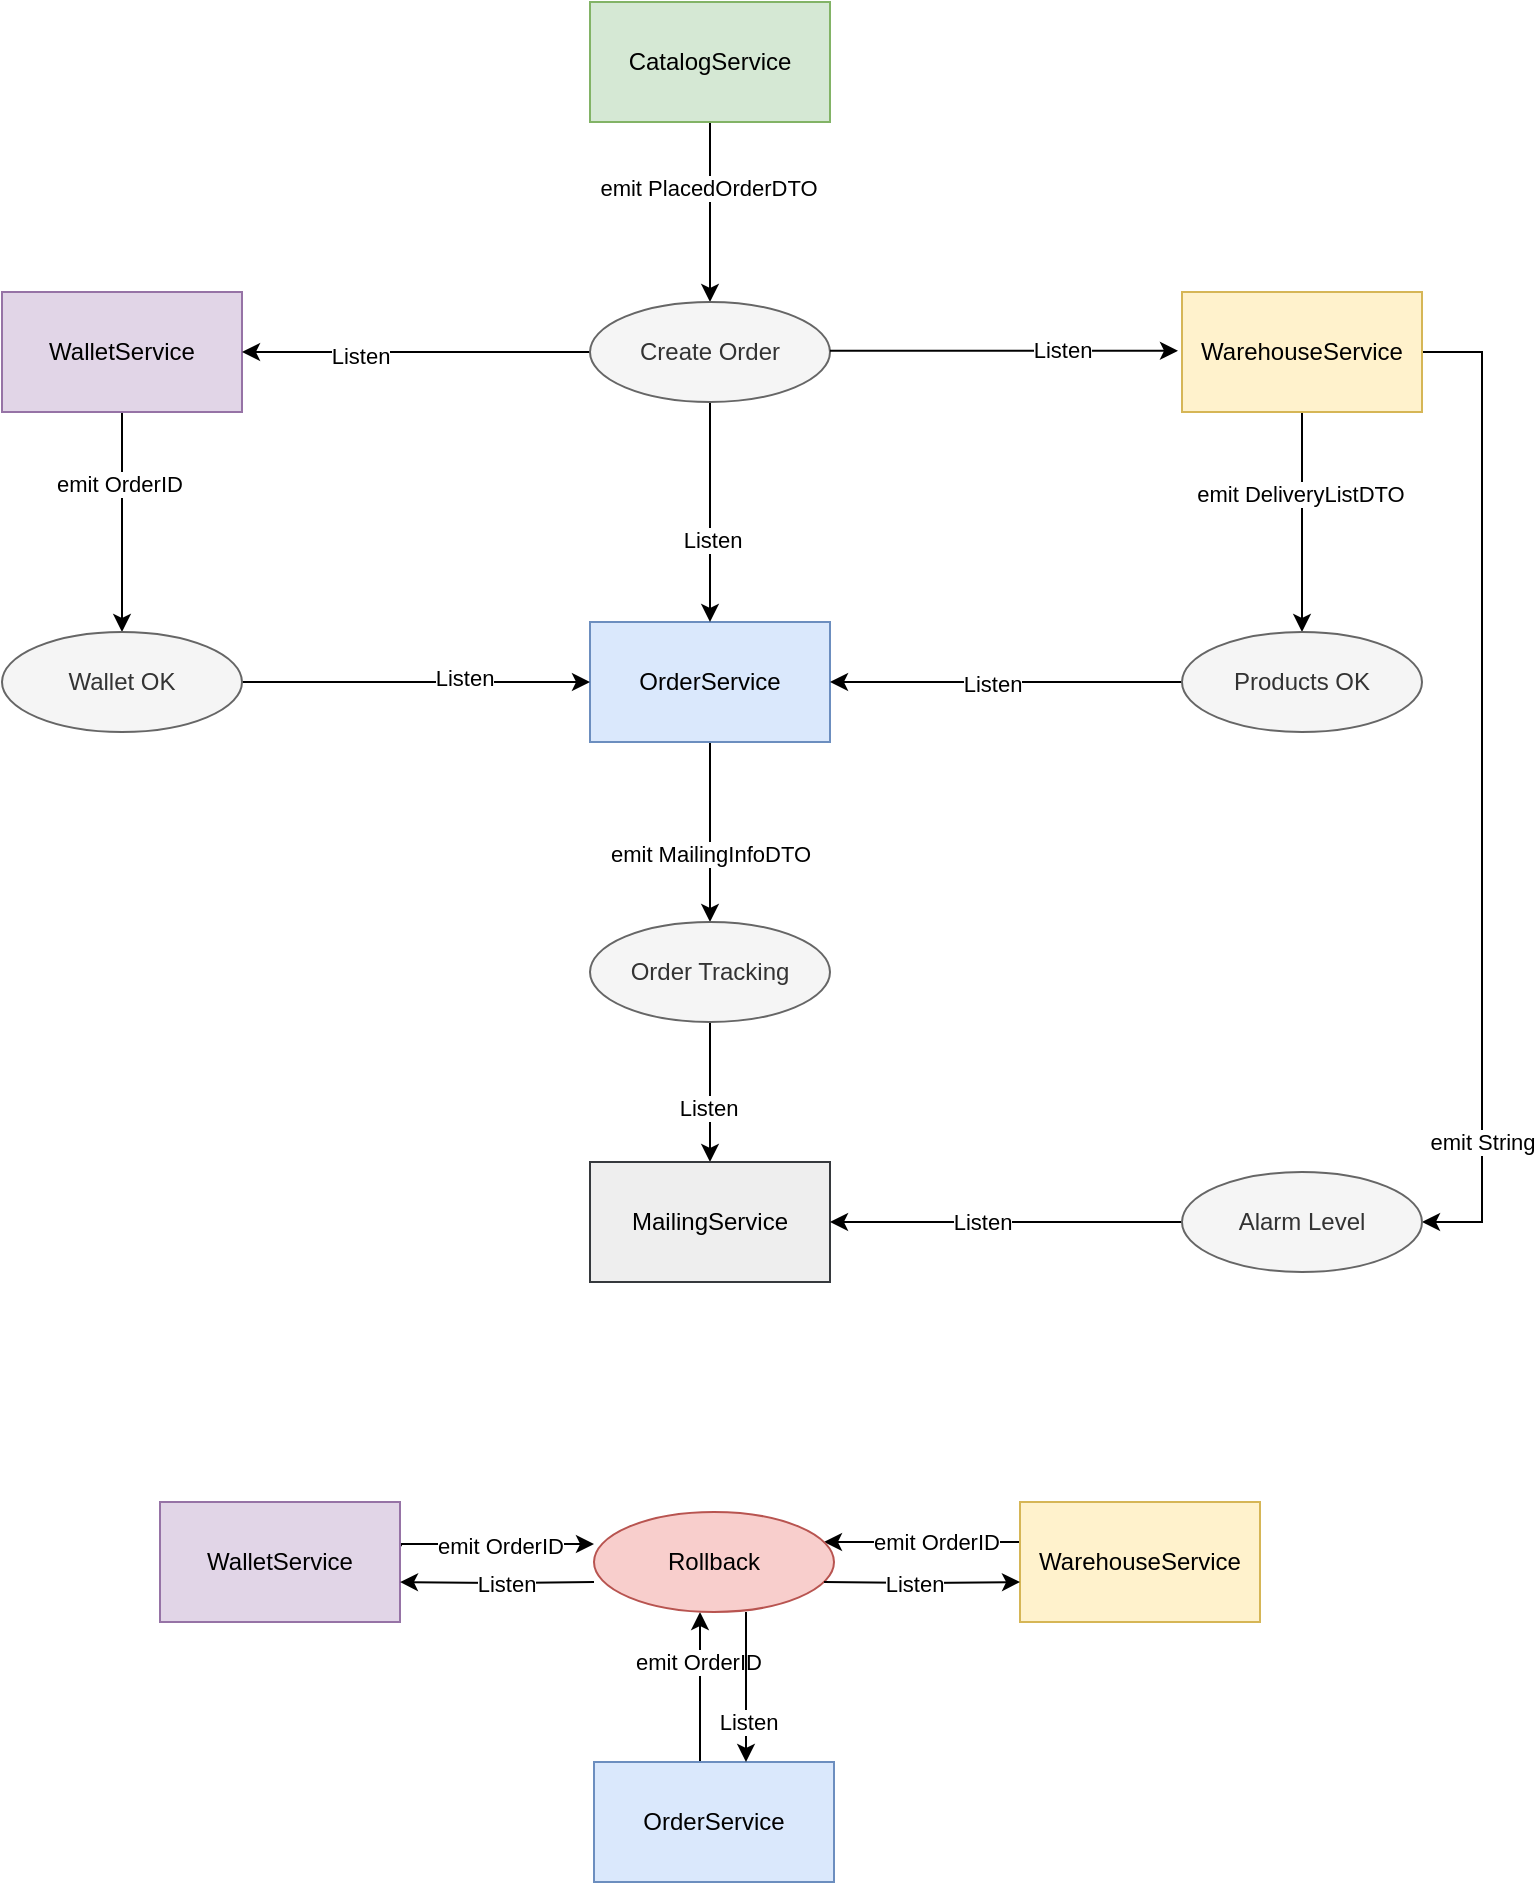 <mxfile version="14.5.4" type="device"><diagram id="_j02vBKg02tz96JJRRYs" name="Page-3"><mxGraphModel dx="894" dy="614" grid="1" gridSize="10" guides="1" tooltips="1" connect="1" arrows="1" fold="1" page="1" pageScale="1" pageWidth="827" pageHeight="1169" math="0" shadow="0"><root><mxCell id="zZ6VeJJ_EoxYcmdZbUbl-0"/><mxCell id="zZ6VeJJ_EoxYcmdZbUbl-1" parent="zZ6VeJJ_EoxYcmdZbUbl-0"/><mxCell id="YS_4yub-BQBeV-_MBdEq-74" style="edgeStyle=orthogonalEdgeStyle;rounded=0;orthogonalLoop=1;jettySize=auto;html=1;entryX=0.5;entryY=0;entryDx=0;entryDy=0;" parent="zZ6VeJJ_EoxYcmdZbUbl-1" source="YS_4yub-BQBeV-_MBdEq-42" target="YS_4yub-BQBeV-_MBdEq-73" edge="1"><mxGeometry relative="1" as="geometry"/></mxCell><mxCell id="YS_4yub-BQBeV-_MBdEq-75" value="emit MailingInfoDTO" style="edgeLabel;html=1;align=center;verticalAlign=middle;resizable=0;points=[];" parent="YS_4yub-BQBeV-_MBdEq-74" vertex="1" connectable="0"><mxGeometry x="0.244" relative="1" as="geometry"><mxPoint as="offset"/></mxGeometry></mxCell><mxCell id="YS_4yub-BQBeV-_MBdEq-42" value="OrderService" style="rounded=0;whiteSpace=wrap;html=1;fillColor=#dae8fc;strokeColor=#6c8ebf;" parent="zZ6VeJJ_EoxYcmdZbUbl-1" vertex="1"><mxGeometry x="337" y="340" width="120" height="60" as="geometry"/></mxCell><mxCell id="YS_4yub-BQBeV-_MBdEq-48" value="" style="edgeStyle=orthogonalEdgeStyle;rounded=0;orthogonalLoop=1;jettySize=auto;html=1;" parent="zZ6VeJJ_EoxYcmdZbUbl-1" source="YS_4yub-BQBeV-_MBdEq-43" target="YS_4yub-BQBeV-_MBdEq-47" edge="1"><mxGeometry relative="1" as="geometry"/></mxCell><mxCell id="YS_4yub-BQBeV-_MBdEq-49" value="emit PlacedOrderDTO" style="edgeLabel;html=1;align=center;verticalAlign=middle;resizable=0;points=[];" parent="YS_4yub-BQBeV-_MBdEq-48" vertex="1" connectable="0"><mxGeometry x="-0.277" y="-1" relative="1" as="geometry"><mxPoint as="offset"/></mxGeometry></mxCell><mxCell id="YS_4yub-BQBeV-_MBdEq-43" value="CatalogService" style="rounded=0;whiteSpace=wrap;html=1;fillColor=#d5e8d4;strokeColor=#82b366;" parent="zZ6VeJJ_EoxYcmdZbUbl-1" vertex="1"><mxGeometry x="337" y="30" width="120" height="60" as="geometry"/></mxCell><mxCell id="YS_4yub-BQBeV-_MBdEq-60" style="edgeStyle=orthogonalEdgeStyle;rounded=0;orthogonalLoop=1;jettySize=auto;html=1;entryX=0.5;entryY=0;entryDx=0;entryDy=0;" parent="zZ6VeJJ_EoxYcmdZbUbl-1" source="YS_4yub-BQBeV-_MBdEq-44" target="YS_4yub-BQBeV-_MBdEq-59" edge="1"><mxGeometry relative="1" as="geometry"/></mxCell><mxCell id="YS_4yub-BQBeV-_MBdEq-62" value="emit DeliveryListDTO" style="edgeLabel;html=1;align=center;verticalAlign=middle;resizable=0;points=[];" parent="YS_4yub-BQBeV-_MBdEq-60" vertex="1" connectable="0"><mxGeometry x="-0.24" y="-1" relative="1" as="geometry"><mxPoint y="-1" as="offset"/></mxGeometry></mxCell><mxCell id="YS_4yub-BQBeV-_MBdEq-80" style="edgeStyle=orthogonalEdgeStyle;rounded=0;orthogonalLoop=1;jettySize=auto;html=1;entryX=1;entryY=0.5;entryDx=0;entryDy=0;" parent="zZ6VeJJ_EoxYcmdZbUbl-1" source="YS_4yub-BQBeV-_MBdEq-44" target="YS_4yub-BQBeV-_MBdEq-79" edge="1"><mxGeometry relative="1" as="geometry"><Array as="points"><mxPoint x="783" y="205"/><mxPoint x="783" y="640"/></Array></mxGeometry></mxCell><mxCell id="YS_4yub-BQBeV-_MBdEq-84" value="emit String" style="edgeLabel;html=1;align=center;verticalAlign=middle;resizable=0;points=[];" parent="YS_4yub-BQBeV-_MBdEq-80" vertex="1" connectable="0"><mxGeometry x="0.733" y="3" relative="1" as="geometry"><mxPoint x="-3" y="-4" as="offset"/></mxGeometry></mxCell><mxCell id="YS_4yub-BQBeV-_MBdEq-44" value="WarehouseService" style="rounded=0;whiteSpace=wrap;html=1;fillColor=#fff2cc;strokeColor=#d6b656;" parent="zZ6VeJJ_EoxYcmdZbUbl-1" vertex="1"><mxGeometry x="633" y="175" width="120" height="60" as="geometry"/></mxCell><mxCell id="YS_4yub-BQBeV-_MBdEq-67" style="edgeStyle=orthogonalEdgeStyle;rounded=0;orthogonalLoop=1;jettySize=auto;html=1;" parent="zZ6VeJJ_EoxYcmdZbUbl-1" source="YS_4yub-BQBeV-_MBdEq-45" target="YS_4yub-BQBeV-_MBdEq-66" edge="1"><mxGeometry relative="1" as="geometry"/></mxCell><mxCell id="YS_4yub-BQBeV-_MBdEq-72" value="emit OrderID&amp;nbsp;" style="edgeLabel;html=1;align=center;verticalAlign=middle;resizable=0;points=[];" parent="YS_4yub-BQBeV-_MBdEq-67" vertex="1" connectable="0"><mxGeometry x="0.336" y="1" relative="1" as="geometry"><mxPoint x="-1" y="-38" as="offset"/></mxGeometry></mxCell><mxCell id="YS_4yub-BQBeV-_MBdEq-45" value="WalletService" style="rounded=0;whiteSpace=wrap;html=1;fillColor=#e1d5e7;strokeColor=#9673a6;" parent="zZ6VeJJ_EoxYcmdZbUbl-1" vertex="1"><mxGeometry x="43" y="175" width="120" height="60" as="geometry"/></mxCell><mxCell id="YS_4yub-BQBeV-_MBdEq-52" value="" style="edgeStyle=orthogonalEdgeStyle;rounded=0;orthogonalLoop=1;jettySize=auto;html=1;" parent="zZ6VeJJ_EoxYcmdZbUbl-1" source="YS_4yub-BQBeV-_MBdEq-47" target="YS_4yub-BQBeV-_MBdEq-42" edge="1"><mxGeometry relative="1" as="geometry"/></mxCell><mxCell id="YS_4yub-BQBeV-_MBdEq-53" value="Listen" style="edgeLabel;html=1;align=center;verticalAlign=middle;resizable=0;points=[];" parent="YS_4yub-BQBeV-_MBdEq-52" vertex="1" connectable="0"><mxGeometry x="0.247" y="1" relative="1" as="geometry"><mxPoint as="offset"/></mxGeometry></mxCell><mxCell id="YS_4yub-BQBeV-_MBdEq-55" value="" style="edgeStyle=orthogonalEdgeStyle;rounded=0;orthogonalLoop=1;jettySize=auto;html=1;" parent="zZ6VeJJ_EoxYcmdZbUbl-1" source="YS_4yub-BQBeV-_MBdEq-47" edge="1"><mxGeometry relative="1" as="geometry"><mxPoint x="163" y="205" as="targetPoint"/></mxGeometry></mxCell><mxCell id="YS_4yub-BQBeV-_MBdEq-56" value="Listen" style="edgeLabel;html=1;align=center;verticalAlign=middle;resizable=0;points=[];" parent="YS_4yub-BQBeV-_MBdEq-55" vertex="1" connectable="0"><mxGeometry x="0.327" y="1" relative="1" as="geometry"><mxPoint as="offset"/></mxGeometry></mxCell><mxCell id="YS_4yub-BQBeV-_MBdEq-47" value="Create Order" style="ellipse;whiteSpace=wrap;html=1;fillColor=#f5f5f5;strokeColor=#666666;fontColor=#333333;" parent="zZ6VeJJ_EoxYcmdZbUbl-1" vertex="1"><mxGeometry x="337" y="180" width="120" height="50" as="geometry"/></mxCell><mxCell id="YS_4yub-BQBeV-_MBdEq-57" value="" style="edgeStyle=orthogonalEdgeStyle;rounded=0;orthogonalLoop=1;jettySize=auto;html=1;" parent="zZ6VeJJ_EoxYcmdZbUbl-1" edge="1"><mxGeometry relative="1" as="geometry"><mxPoint x="457" y="204.41" as="sourcePoint"/><mxPoint x="631" y="204.41" as="targetPoint"/></mxGeometry></mxCell><mxCell id="YS_4yub-BQBeV-_MBdEq-58" value="Listen" style="edgeLabel;html=1;align=center;verticalAlign=middle;resizable=0;points=[];" parent="YS_4yub-BQBeV-_MBdEq-57" vertex="1" connectable="0"><mxGeometry x="0.327" y="1" relative="1" as="geometry"><mxPoint as="offset"/></mxGeometry></mxCell><mxCell id="YS_4yub-BQBeV-_MBdEq-61" style="edgeStyle=orthogonalEdgeStyle;rounded=0;orthogonalLoop=1;jettySize=auto;html=1;entryX=1;entryY=0.5;entryDx=0;entryDy=0;" parent="zZ6VeJJ_EoxYcmdZbUbl-1" source="YS_4yub-BQBeV-_MBdEq-59" target="YS_4yub-BQBeV-_MBdEq-42" edge="1"><mxGeometry relative="1" as="geometry"/></mxCell><mxCell id="YS_4yub-BQBeV-_MBdEq-65" value="Listen" style="edgeLabel;html=1;align=center;verticalAlign=middle;resizable=0;points=[];" parent="YS_4yub-BQBeV-_MBdEq-61" vertex="1" connectable="0"><mxGeometry x="0.083" y="1" relative="1" as="geometry"><mxPoint as="offset"/></mxGeometry></mxCell><mxCell id="YS_4yub-BQBeV-_MBdEq-59" value="Products OK" style="ellipse;whiteSpace=wrap;html=1;fillColor=#f5f5f5;strokeColor=#666666;fontColor=#333333;" parent="zZ6VeJJ_EoxYcmdZbUbl-1" vertex="1"><mxGeometry x="633" y="345" width="120" height="50" as="geometry"/></mxCell><mxCell id="YS_4yub-BQBeV-_MBdEq-68" style="edgeStyle=orthogonalEdgeStyle;rounded=0;orthogonalLoop=1;jettySize=auto;html=1;" parent="zZ6VeJJ_EoxYcmdZbUbl-1" source="YS_4yub-BQBeV-_MBdEq-66" target="YS_4yub-BQBeV-_MBdEq-42" edge="1"><mxGeometry relative="1" as="geometry"/></mxCell><mxCell id="YS_4yub-BQBeV-_MBdEq-71" value="Listen" style="edgeLabel;html=1;align=center;verticalAlign=middle;resizable=0;points=[];" parent="YS_4yub-BQBeV-_MBdEq-68" vertex="1" connectable="0"><mxGeometry x="0.278" y="2" relative="1" as="geometry"><mxPoint as="offset"/></mxGeometry></mxCell><mxCell id="YS_4yub-BQBeV-_MBdEq-66" value="Wallet OK" style="ellipse;whiteSpace=wrap;html=1;fillColor=#f5f5f5;strokeColor=#666666;fontColor=#333333;" parent="zZ6VeJJ_EoxYcmdZbUbl-1" vertex="1"><mxGeometry x="43" y="345" width="120" height="50" as="geometry"/></mxCell><mxCell id="YS_4yub-BQBeV-_MBdEq-77" style="edgeStyle=orthogonalEdgeStyle;rounded=0;orthogonalLoop=1;jettySize=auto;html=1;" parent="zZ6VeJJ_EoxYcmdZbUbl-1" source="YS_4yub-BQBeV-_MBdEq-73" target="YS_4yub-BQBeV-_MBdEq-76" edge="1"><mxGeometry relative="1" as="geometry"/></mxCell><mxCell id="YS_4yub-BQBeV-_MBdEq-78" value="Listen" style="edgeLabel;html=1;align=center;verticalAlign=middle;resizable=0;points=[];" parent="YS_4yub-BQBeV-_MBdEq-77" vertex="1" connectable="0"><mxGeometry x="0.215" y="-1" relative="1" as="geometry"><mxPoint as="offset"/></mxGeometry></mxCell><mxCell id="YS_4yub-BQBeV-_MBdEq-73" value="Order Tracking" style="ellipse;whiteSpace=wrap;html=1;fillColor=#f5f5f5;strokeColor=#666666;fontColor=#333333;" parent="zZ6VeJJ_EoxYcmdZbUbl-1" vertex="1"><mxGeometry x="337" y="490" width="120" height="50" as="geometry"/></mxCell><mxCell id="YS_4yub-BQBeV-_MBdEq-76" value="MailingService" style="rounded=0;whiteSpace=wrap;html=1;fillColor=#eeeeee;strokeColor=#36393d;" parent="zZ6VeJJ_EoxYcmdZbUbl-1" vertex="1"><mxGeometry x="337" y="610" width="120" height="60" as="geometry"/></mxCell><mxCell id="YS_4yub-BQBeV-_MBdEq-81" style="edgeStyle=orthogonalEdgeStyle;rounded=0;orthogonalLoop=1;jettySize=auto;html=1;entryX=1;entryY=0.5;entryDx=0;entryDy=0;" parent="zZ6VeJJ_EoxYcmdZbUbl-1" source="YS_4yub-BQBeV-_MBdEq-79" target="YS_4yub-BQBeV-_MBdEq-76" edge="1"><mxGeometry relative="1" as="geometry"/></mxCell><mxCell id="YS_4yub-BQBeV-_MBdEq-83" value="Listen" style="edgeLabel;html=1;align=center;verticalAlign=middle;resizable=0;points=[];" parent="YS_4yub-BQBeV-_MBdEq-81" vertex="1" connectable="0"><mxGeometry x="0.307" y="-2" relative="1" as="geometry"><mxPoint x="15" y="2" as="offset"/></mxGeometry></mxCell><mxCell id="YS_4yub-BQBeV-_MBdEq-79" value="Alarm Level" style="ellipse;whiteSpace=wrap;html=1;fillColor=#f5f5f5;strokeColor=#666666;fontColor=#333333;" parent="zZ6VeJJ_EoxYcmdZbUbl-1" vertex="1"><mxGeometry x="633" y="615" width="120" height="50" as="geometry"/></mxCell><mxCell id="YS_4yub-BQBeV-_MBdEq-98" style="edgeStyle=orthogonalEdgeStyle;rounded=0;orthogonalLoop=1;jettySize=auto;html=1;entryX=0.5;entryY=1;entryDx=0;entryDy=0;" parent="zZ6VeJJ_EoxYcmdZbUbl-1" edge="1"><mxGeometry relative="1" as="geometry"><mxPoint x="392" y="910" as="sourcePoint"/><mxPoint x="392" y="835" as="targetPoint"/></mxGeometry></mxCell><mxCell id="YS_4yub-BQBeV-_MBdEq-105" value="emit OrderID" style="edgeLabel;html=1;align=center;verticalAlign=middle;resizable=0;points=[];labelBorderColor=none;" parent="YS_4yub-BQBeV-_MBdEq-98" vertex="1" connectable="0"><mxGeometry x="-0.166" y="-1" relative="1" as="geometry"><mxPoint x="-2" y="-18.57" as="offset"/></mxGeometry></mxCell><mxCell id="YS_4yub-BQBeV-_MBdEq-89" value="OrderService" style="rounded=0;whiteSpace=wrap;html=1;fillColor=#dae8fc;strokeColor=#6c8ebf;" parent="zZ6VeJJ_EoxYcmdZbUbl-1" vertex="1"><mxGeometry x="339" y="910" width="120" height="60" as="geometry"/></mxCell><mxCell id="YS_4yub-BQBeV-_MBdEq-96" style="edgeStyle=orthogonalEdgeStyle;rounded=0;orthogonalLoop=1;jettySize=auto;html=1;" parent="zZ6VeJJ_EoxYcmdZbUbl-1" source="YS_4yub-BQBeV-_MBdEq-91" target="YS_4yub-BQBeV-_MBdEq-93" edge="1"><mxGeometry relative="1" as="geometry"><Array as="points"><mxPoint x="492" y="800"/><mxPoint x="492" y="800"/></Array></mxGeometry></mxCell><mxCell id="YS_4yub-BQBeV-_MBdEq-106" value="emit OrderID" style="edgeLabel;html=1;align=center;verticalAlign=middle;resizable=0;points=[];" parent="YS_4yub-BQBeV-_MBdEq-96" vertex="1" connectable="0"><mxGeometry x="0.227" y="1" relative="1" as="geometry"><mxPoint x="18" y="-1.03" as="offset"/></mxGeometry></mxCell><mxCell id="YS_4yub-BQBeV-_MBdEq-91" value="WarehouseService" style="rounded=0;whiteSpace=wrap;html=1;fillColor=#fff2cc;strokeColor=#d6b656;" parent="zZ6VeJJ_EoxYcmdZbUbl-1" vertex="1"><mxGeometry x="552" y="780" width="120" height="60" as="geometry"/></mxCell><mxCell id="YS_4yub-BQBeV-_MBdEq-95" style="edgeStyle=orthogonalEdgeStyle;rounded=0;orthogonalLoop=1;jettySize=auto;html=1;entryX=0;entryY=0.5;entryDx=0;entryDy=0;exitX=1.004;exitY=0.369;exitDx=0;exitDy=0;exitPerimeter=0;" parent="zZ6VeJJ_EoxYcmdZbUbl-1" source="YS_4yub-BQBeV-_MBdEq-92" edge="1"><mxGeometry relative="1" as="geometry"><mxPoint x="262" y="801" as="sourcePoint"/><mxPoint x="339" y="801" as="targetPoint"/><Array as="points"><mxPoint x="242" y="801"/></Array></mxGeometry></mxCell><mxCell id="YS_4yub-BQBeV-_MBdEq-107" value="emit OrderID" style="edgeLabel;html=1;align=center;verticalAlign=middle;resizable=0;points=[];" parent="YS_4yub-BQBeV-_MBdEq-95" vertex="1" connectable="0"><mxGeometry x="0.181" y="-1" relative="1" as="geometry"><mxPoint x="-7.06" as="offset"/></mxGeometry></mxCell><mxCell id="YS_4yub-BQBeV-_MBdEq-92" value="WalletService" style="rounded=0;whiteSpace=wrap;html=1;fillColor=#e1d5e7;strokeColor=#9673a6;" parent="zZ6VeJJ_EoxYcmdZbUbl-1" vertex="1"><mxGeometry x="122" y="780" width="120" height="60" as="geometry"/></mxCell><mxCell id="YS_4yub-BQBeV-_MBdEq-93" value="Rollback" style="ellipse;whiteSpace=wrap;html=1;fillColor=#f8cecc;strokeColor=#b85450;" parent="zZ6VeJJ_EoxYcmdZbUbl-1" vertex="1"><mxGeometry x="339" y="785" width="120" height="50" as="geometry"/></mxCell><mxCell id="YS_4yub-BQBeV-_MBdEq-99" style="edgeStyle=orthogonalEdgeStyle;rounded=0;orthogonalLoop=1;jettySize=auto;html=1;entryX=0.5;entryY=1;entryDx=0;entryDy=0;" parent="zZ6VeJJ_EoxYcmdZbUbl-1" edge="1"><mxGeometry relative="1" as="geometry"><mxPoint x="415" y="835" as="sourcePoint"/><mxPoint x="415" y="910" as="targetPoint"/></mxGeometry></mxCell><mxCell id="YS_4yub-BQBeV-_MBdEq-100" value="Listen" style="edgeLabel;html=1;align=center;verticalAlign=middle;resizable=0;points=[];" parent="YS_4yub-BQBeV-_MBdEq-99" vertex="1" connectable="0"><mxGeometry x="0.249" relative="1" as="geometry"><mxPoint x="1" y="8.14" as="offset"/></mxGeometry></mxCell><mxCell id="YS_4yub-BQBeV-_MBdEq-101" style="edgeStyle=orthogonalEdgeStyle;rounded=0;orthogonalLoop=1;jettySize=auto;html=1;entryX=0;entryY=0.667;entryDx=0;entryDy=0;entryPerimeter=0;" parent="zZ6VeJJ_EoxYcmdZbUbl-1" target="YS_4yub-BQBeV-_MBdEq-91" edge="1"><mxGeometry relative="1" as="geometry"><mxPoint x="454.027" y="820.034" as="sourcePoint"/><mxPoint x="532" y="820.034" as="targetPoint"/><Array as="points"/></mxGeometry></mxCell><mxCell id="YS_4yub-BQBeV-_MBdEq-102" value="Listen" style="edgeLabel;html=1;align=center;verticalAlign=middle;resizable=0;points=[];" parent="YS_4yub-BQBeV-_MBdEq-101" vertex="1" connectable="0"><mxGeometry x="-0.354" y="2" relative="1" as="geometry"><mxPoint x="12.77" y="1.99" as="offset"/></mxGeometry></mxCell><mxCell id="YS_4yub-BQBeV-_MBdEq-103" style="edgeStyle=orthogonalEdgeStyle;rounded=0;orthogonalLoop=1;jettySize=auto;html=1;entryX=1;entryY=0.667;entryDx=0;entryDy=0;entryPerimeter=0;" parent="zZ6VeJJ_EoxYcmdZbUbl-1" target="YS_4yub-BQBeV-_MBdEq-92" edge="1"><mxGeometry relative="1" as="geometry"><mxPoint x="339" y="820" as="sourcePoint"/><mxPoint x="262" y="820" as="targetPoint"/><Array as="points"/></mxGeometry></mxCell><mxCell id="YS_4yub-BQBeV-_MBdEq-104" value="Listen" style="edgeLabel;html=1;align=center;verticalAlign=middle;resizable=0;points=[];" parent="YS_4yub-BQBeV-_MBdEq-103" vertex="1" connectable="0"><mxGeometry x="-0.273" y="2" relative="1" as="geometry"><mxPoint x="-9" y="-2.01" as="offset"/></mxGeometry></mxCell></root></mxGraphModel></diagram></mxfile>